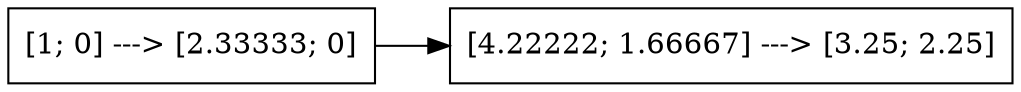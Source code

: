 digraph firstinsecond {node[shape=box];rankdir=LR;0[label="[1; 0] ---> [2.33333; 0]"]
1[label="[4.22222; 1.66667] ---> [3.25; 2.25]"]
;0->1;}
